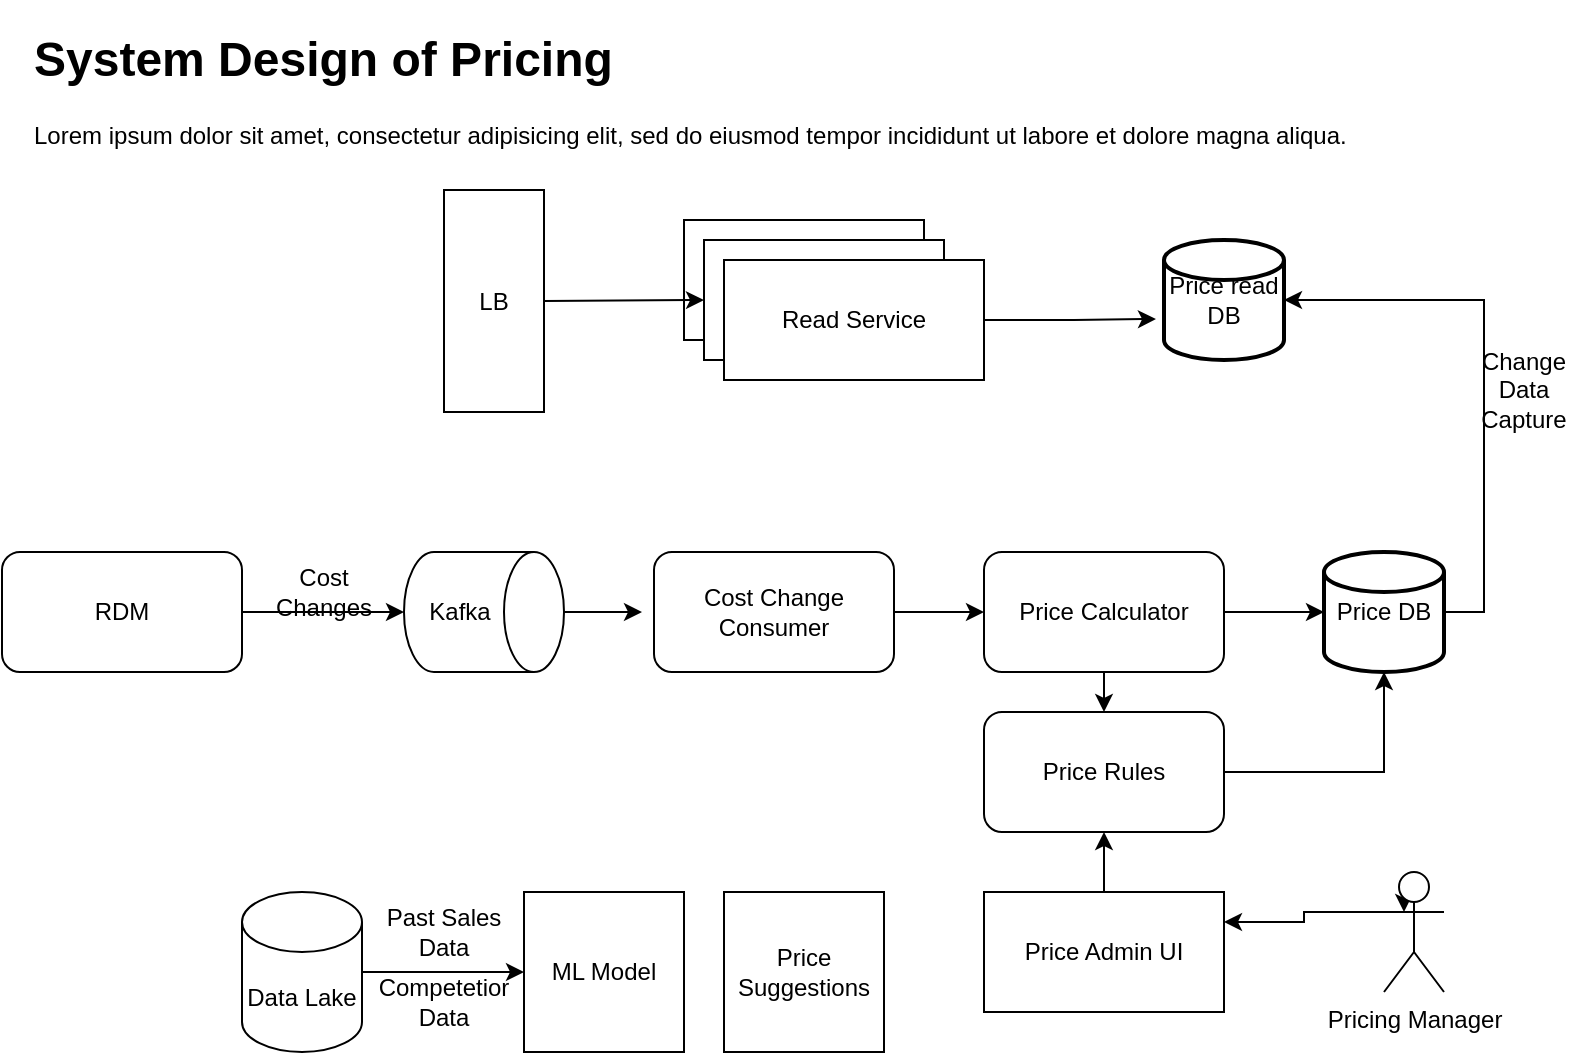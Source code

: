 <mxfile version="21.5.2" type="github">
  <diagram name="Page-1" id="OqXQHURqAiG47knfBw5N">
    <mxGraphModel dx="1209" dy="1819" grid="1" gridSize="10" guides="1" tooltips="1" connect="1" arrows="1" fold="1" page="1" pageScale="1" pageWidth="850" pageHeight="1100" math="0" shadow="0">
      <root>
        <mxCell id="0" />
        <mxCell id="1" parent="0" />
        <mxCell id="iqR6P6MXfyU1maC6FFEp-8" value="LB" style="rounded=0;whiteSpace=wrap;html=1;" parent="1" vertex="1">
          <mxGeometry x="260" y="89" width="50" height="111" as="geometry" />
        </mxCell>
        <mxCell id="iqR6P6MXfyU1maC6FFEp-9" value="Read Service" style="rounded=0;whiteSpace=wrap;html=1;" parent="1" vertex="1">
          <mxGeometry x="380" y="104" width="120" height="60" as="geometry" />
        </mxCell>
        <mxCell id="iqR6P6MXfyU1maC6FFEp-10" value="Read Service" style="rounded=0;whiteSpace=wrap;html=1;" parent="1" vertex="1">
          <mxGeometry x="390" y="114" width="120" height="60" as="geometry" />
        </mxCell>
        <mxCell id="-T0tQtKywVapq6UferOT-25" style="edgeStyle=orthogonalEdgeStyle;rounded=0;orthogonalLoop=1;jettySize=auto;html=1;entryX=-0.067;entryY=0.658;entryDx=0;entryDy=0;entryPerimeter=0;" edge="1" parent="1" source="iqR6P6MXfyU1maC6FFEp-11" target="iqR6P6MXfyU1maC6FFEp-13">
          <mxGeometry relative="1" as="geometry" />
        </mxCell>
        <mxCell id="iqR6P6MXfyU1maC6FFEp-11" value="Read Service" style="rounded=0;whiteSpace=wrap;html=1;" parent="1" vertex="1">
          <mxGeometry x="400" y="124" width="130" height="60" as="geometry" />
        </mxCell>
        <mxCell id="iqR6P6MXfyU1maC6FFEp-12" value="" style="endArrow=classic;html=1;rounded=0;exitX=1;exitY=0.5;exitDx=0;exitDy=0;entryX=0;entryY=0.5;entryDx=0;entryDy=0;" parent="1" source="iqR6P6MXfyU1maC6FFEp-8" target="iqR6P6MXfyU1maC6FFEp-10" edge="1">
          <mxGeometry width="50" height="50" relative="1" as="geometry">
            <mxPoint x="400" y="370" as="sourcePoint" />
            <mxPoint x="450" y="320" as="targetPoint" />
          </mxGeometry>
        </mxCell>
        <mxCell id="iqR6P6MXfyU1maC6FFEp-13" value="Price read DB" style="strokeWidth=2;html=1;shape=mxgraph.flowchart.database;whiteSpace=wrap;" parent="1" vertex="1">
          <mxGeometry x="620" y="114" width="60" height="60" as="geometry" />
        </mxCell>
        <mxCell id="iqR6P6MXfyU1maC6FFEp-14" value="&lt;h1&gt;System Design of Pricing&lt;/h1&gt;&lt;p&gt;Lorem ipsum dolor sit amet, consectetur adipisicing elit, sed do eiusmod tempor incididunt ut labore et dolore magna aliqua.&lt;/p&gt;" style="text;html=1;strokeColor=none;fillColor=none;spacing=5;spacingTop=-20;whiteSpace=wrap;overflow=hidden;rounded=0;" parent="1" vertex="1">
          <mxGeometry x="50" y="4" width="750" height="76" as="geometry" />
        </mxCell>
        <mxCell id="-T0tQtKywVapq6UferOT-5" style="edgeStyle=orthogonalEdgeStyle;rounded=0;orthogonalLoop=1;jettySize=auto;html=1;exitX=1;exitY=0.5;exitDx=0;exitDy=0;entryX=0.5;entryY=1;entryDx=0;entryDy=0;entryPerimeter=0;" edge="1" parent="1" source="-T0tQtKywVapq6UferOT-1" target="-T0tQtKywVapq6UferOT-3">
          <mxGeometry relative="1" as="geometry" />
        </mxCell>
        <mxCell id="-T0tQtKywVapq6UferOT-1" value="RDM" style="rounded=1;whiteSpace=wrap;html=1;" vertex="1" parent="1">
          <mxGeometry x="39" y="270" width="120" height="60" as="geometry" />
        </mxCell>
        <mxCell id="-T0tQtKywVapq6UferOT-8" style="edgeStyle=orthogonalEdgeStyle;rounded=0;orthogonalLoop=1;jettySize=auto;html=1;exitX=1;exitY=0.5;exitDx=0;exitDy=0;entryX=0;entryY=0.5;entryDx=0;entryDy=0;" edge="1" parent="1" source="-T0tQtKywVapq6UferOT-2" target="-T0tQtKywVapq6UferOT-7">
          <mxGeometry relative="1" as="geometry" />
        </mxCell>
        <mxCell id="-T0tQtKywVapq6UferOT-2" value="Cost Change Consumer" style="rounded=1;whiteSpace=wrap;html=1;" vertex="1" parent="1">
          <mxGeometry x="365" y="270" width="120" height="60" as="geometry" />
        </mxCell>
        <mxCell id="-T0tQtKywVapq6UferOT-6" style="edgeStyle=orthogonalEdgeStyle;rounded=0;orthogonalLoop=1;jettySize=auto;html=1;exitX=0.5;exitY=0;exitDx=0;exitDy=0;exitPerimeter=0;entryX=-0.05;entryY=0.508;entryDx=0;entryDy=0;entryPerimeter=0;" edge="1" parent="1" source="-T0tQtKywVapq6UferOT-3" target="-T0tQtKywVapq6UferOT-2">
          <mxGeometry relative="1" as="geometry" />
        </mxCell>
        <mxCell id="-T0tQtKywVapq6UferOT-3" value="Kafka" style="shape=cylinder3;whiteSpace=wrap;html=1;boundedLbl=1;backgroundOutline=1;size=15;direction=south;" vertex="1" parent="1">
          <mxGeometry x="240" y="270" width="80" height="60" as="geometry" />
        </mxCell>
        <mxCell id="-T0tQtKywVapq6UferOT-4" value="Cost Changes" style="text;html=1;strokeColor=none;fillColor=none;align=center;verticalAlign=middle;whiteSpace=wrap;rounded=0;" vertex="1" parent="1">
          <mxGeometry x="170" y="275" width="60" height="30" as="geometry" />
        </mxCell>
        <mxCell id="-T0tQtKywVapq6UferOT-10" style="edgeStyle=orthogonalEdgeStyle;rounded=0;orthogonalLoop=1;jettySize=auto;html=1;entryX=0;entryY=0.5;entryDx=0;entryDy=0;entryPerimeter=0;" edge="1" parent="1" source="-T0tQtKywVapq6UferOT-7" target="-T0tQtKywVapq6UferOT-9">
          <mxGeometry relative="1" as="geometry" />
        </mxCell>
        <mxCell id="-T0tQtKywVapq6UferOT-18" style="edgeStyle=orthogonalEdgeStyle;rounded=0;orthogonalLoop=1;jettySize=auto;html=1;exitX=0.5;exitY=1;exitDx=0;exitDy=0;entryX=0.5;entryY=0;entryDx=0;entryDy=0;" edge="1" parent="1" source="-T0tQtKywVapq6UferOT-7" target="-T0tQtKywVapq6UferOT-11">
          <mxGeometry relative="1" as="geometry" />
        </mxCell>
        <mxCell id="-T0tQtKywVapq6UferOT-7" value="Price Calculator" style="rounded=1;whiteSpace=wrap;html=1;" vertex="1" parent="1">
          <mxGeometry x="530" y="270" width="120" height="60" as="geometry" />
        </mxCell>
        <mxCell id="-T0tQtKywVapq6UferOT-22" style="edgeStyle=orthogonalEdgeStyle;rounded=0;orthogonalLoop=1;jettySize=auto;html=1;exitX=1;exitY=0.5;exitDx=0;exitDy=0;exitPerimeter=0;entryX=1;entryY=0.5;entryDx=0;entryDy=0;entryPerimeter=0;" edge="1" parent="1" source="-T0tQtKywVapq6UferOT-9" target="iqR6P6MXfyU1maC6FFEp-13">
          <mxGeometry relative="1" as="geometry">
            <mxPoint x="720" y="180" as="targetPoint" />
          </mxGeometry>
        </mxCell>
        <mxCell id="-T0tQtKywVapq6UferOT-9" value="Price DB" style="strokeWidth=2;html=1;shape=mxgraph.flowchart.database;whiteSpace=wrap;" vertex="1" parent="1">
          <mxGeometry x="700" y="270" width="60" height="60" as="geometry" />
        </mxCell>
        <mxCell id="-T0tQtKywVapq6UferOT-20" style="edgeStyle=orthogonalEdgeStyle;rounded=0;orthogonalLoop=1;jettySize=auto;html=1;entryX=0.5;entryY=1;entryDx=0;entryDy=0;entryPerimeter=0;" edge="1" parent="1" source="-T0tQtKywVapq6UferOT-11" target="-T0tQtKywVapq6UferOT-9">
          <mxGeometry relative="1" as="geometry" />
        </mxCell>
        <mxCell id="-T0tQtKywVapq6UferOT-11" value="Price Rules" style="rounded=1;whiteSpace=wrap;html=1;" vertex="1" parent="1">
          <mxGeometry x="530" y="350" width="120" height="60" as="geometry" />
        </mxCell>
        <mxCell id="-T0tQtKywVapq6UferOT-15" style="edgeStyle=orthogonalEdgeStyle;rounded=0;orthogonalLoop=1;jettySize=auto;html=1;exitX=0.25;exitY=0.1;exitDx=0;exitDy=0;exitPerimeter=0;" edge="1" parent="1" source="-T0tQtKywVapq6UferOT-12">
          <mxGeometry relative="1" as="geometry">
            <mxPoint x="740" y="450" as="targetPoint" />
          </mxGeometry>
        </mxCell>
        <mxCell id="-T0tQtKywVapq6UferOT-16" style="edgeStyle=orthogonalEdgeStyle;rounded=0;orthogonalLoop=1;jettySize=auto;html=1;exitX=0;exitY=0.333;exitDx=0;exitDy=0;exitPerimeter=0;entryX=1;entryY=0.25;entryDx=0;entryDy=0;" edge="1" parent="1" source="-T0tQtKywVapq6UferOT-12" target="-T0tQtKywVapq6UferOT-14">
          <mxGeometry relative="1" as="geometry" />
        </mxCell>
        <mxCell id="-T0tQtKywVapq6UferOT-12" value="Pricing Manager" style="shape=umlActor;verticalLabelPosition=bottom;verticalAlign=top;html=1;outlineConnect=0;" vertex="1" parent="1">
          <mxGeometry x="730" y="430" width="30" height="60" as="geometry" />
        </mxCell>
        <mxCell id="-T0tQtKywVapq6UferOT-17" style="edgeStyle=orthogonalEdgeStyle;rounded=0;orthogonalLoop=1;jettySize=auto;html=1;exitX=0.5;exitY=0;exitDx=0;exitDy=0;entryX=0.5;entryY=1;entryDx=0;entryDy=0;" edge="1" parent="1" source="-T0tQtKywVapq6UferOT-14" target="-T0tQtKywVapq6UferOT-11">
          <mxGeometry relative="1" as="geometry" />
        </mxCell>
        <mxCell id="-T0tQtKywVapq6UferOT-14" value="Price Admin UI" style="rounded=0;whiteSpace=wrap;html=1;" vertex="1" parent="1">
          <mxGeometry x="530" y="440" width="120" height="60" as="geometry" />
        </mxCell>
        <mxCell id="-T0tQtKywVapq6UferOT-23" value="Change Data Capture" style="text;html=1;strokeColor=none;fillColor=none;align=center;verticalAlign=middle;whiteSpace=wrap;rounded=0;" vertex="1" parent="1">
          <mxGeometry x="770" y="174" width="60" height="30" as="geometry" />
        </mxCell>
        <mxCell id="-T0tQtKywVapq6UferOT-30" style="edgeStyle=orthogonalEdgeStyle;rounded=0;orthogonalLoop=1;jettySize=auto;html=1;exitX=1;exitY=0.5;exitDx=0;exitDy=0;exitPerimeter=0;entryX=0;entryY=0.5;entryDx=0;entryDy=0;" edge="1" parent="1" source="-T0tQtKywVapq6UferOT-27" target="-T0tQtKywVapq6UferOT-28">
          <mxGeometry relative="1" as="geometry" />
        </mxCell>
        <mxCell id="-T0tQtKywVapq6UferOT-27" value="Data Lake" style="shape=cylinder3;whiteSpace=wrap;html=1;boundedLbl=1;backgroundOutline=1;size=15;" vertex="1" parent="1">
          <mxGeometry x="159" y="440" width="60" height="80" as="geometry" />
        </mxCell>
        <mxCell id="-T0tQtKywVapq6UferOT-28" value="ML Model" style="whiteSpace=wrap;html=1;aspect=fixed;" vertex="1" parent="1">
          <mxGeometry x="300" y="440" width="80" height="80" as="geometry" />
        </mxCell>
        <mxCell id="-T0tQtKywVapq6UferOT-31" value="Past Sales Data" style="text;html=1;strokeColor=none;fillColor=none;align=center;verticalAlign=middle;whiteSpace=wrap;rounded=0;" vertex="1" parent="1">
          <mxGeometry x="230" y="445" width="60" height="30" as="geometry" />
        </mxCell>
        <mxCell id="-T0tQtKywVapq6UferOT-32" value="Competetior Data" style="text;html=1;strokeColor=none;fillColor=none;align=center;verticalAlign=middle;whiteSpace=wrap;rounded=0;" vertex="1" parent="1">
          <mxGeometry x="230" y="480" width="60" height="30" as="geometry" />
        </mxCell>
        <mxCell id="-T0tQtKywVapq6UferOT-33" value="Price Suggestions" style="whiteSpace=wrap;html=1;aspect=fixed;" vertex="1" parent="1">
          <mxGeometry x="400" y="440" width="80" height="80" as="geometry" />
        </mxCell>
      </root>
    </mxGraphModel>
  </diagram>
</mxfile>
